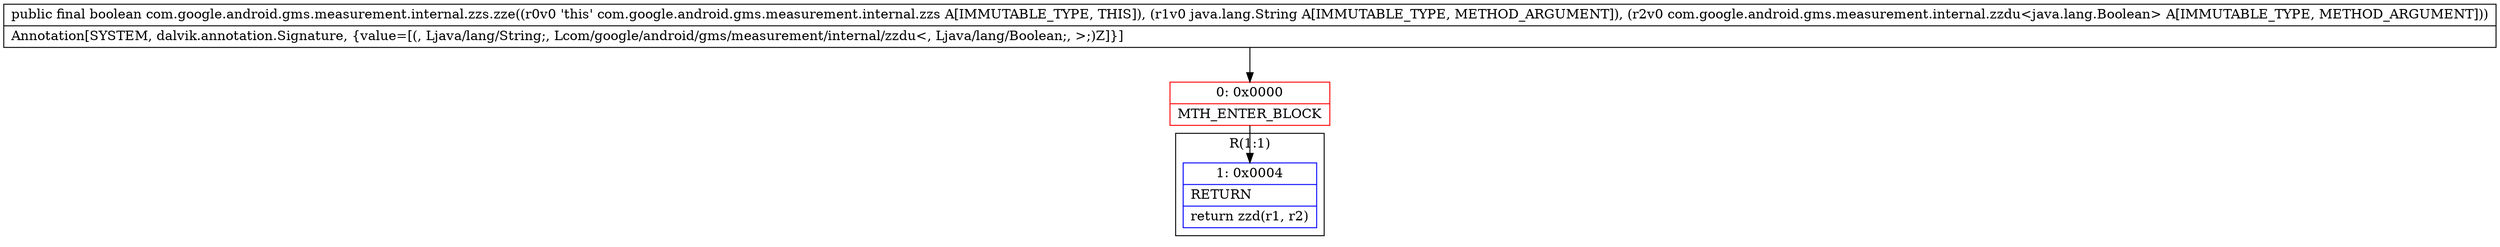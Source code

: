 digraph "CFG forcom.google.android.gms.measurement.internal.zzs.zze(Ljava\/lang\/String;Lcom\/google\/android\/gms\/measurement\/internal\/zzdu;)Z" {
subgraph cluster_Region_1568985273 {
label = "R(1:1)";
node [shape=record,color=blue];
Node_1 [shape=record,label="{1\:\ 0x0004|RETURN\l|return zzd(r1, r2)\l}"];
}
Node_0 [shape=record,color=red,label="{0\:\ 0x0000|MTH_ENTER_BLOCK\l}"];
MethodNode[shape=record,label="{public final boolean com.google.android.gms.measurement.internal.zzs.zze((r0v0 'this' com.google.android.gms.measurement.internal.zzs A[IMMUTABLE_TYPE, THIS]), (r1v0 java.lang.String A[IMMUTABLE_TYPE, METHOD_ARGUMENT]), (r2v0 com.google.android.gms.measurement.internal.zzdu\<java.lang.Boolean\> A[IMMUTABLE_TYPE, METHOD_ARGUMENT]))  | Annotation[SYSTEM, dalvik.annotation.Signature, \{value=[(, Ljava\/lang\/String;, Lcom\/google\/android\/gms\/measurement\/internal\/zzdu\<, Ljava\/lang\/Boolean;, \>;)Z]\}]\l}"];
MethodNode -> Node_0;
Node_0 -> Node_1;
}

